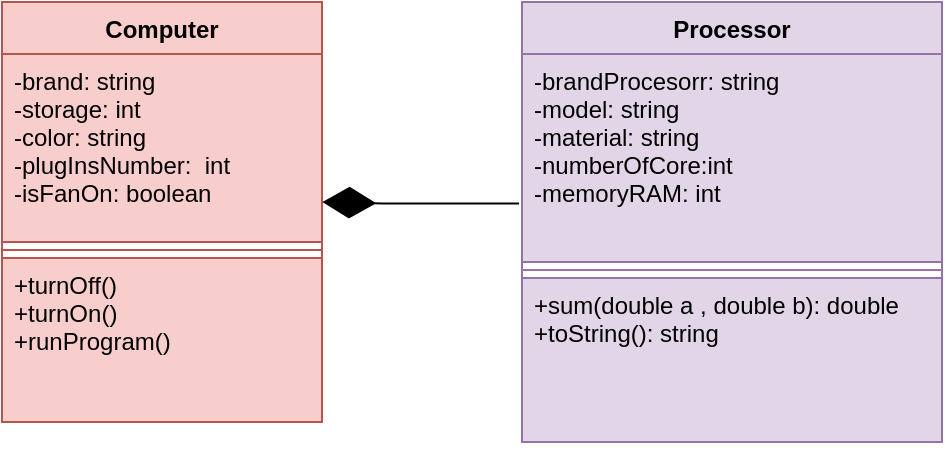 <mxfile version="20.6.0" type="device"><diagram id="kw3PbLjSrKdwScmh_4xx" name="Strona-1"><mxGraphModel dx="537" dy="606" grid="1" gridSize="10" guides="1" tooltips="1" connect="1" arrows="1" fold="1" page="1" pageScale="1" pageWidth="827" pageHeight="1169" math="0" shadow="0"><root><mxCell id="0"/><mxCell id="1" parent="0"/><mxCell id="l4D2XWOB9VdY2yb3_52G-1" value="Computer" style="swimlane;fontStyle=1;align=center;verticalAlign=top;childLayout=stackLayout;horizontal=1;startSize=26;horizontalStack=0;resizeParent=1;resizeParentMax=0;resizeLast=0;collapsible=1;marginBottom=0;fillColor=#f8cecc;strokeColor=#b85450;" vertex="1" parent="1"><mxGeometry x="110" y="150" width="160" height="210" as="geometry"/></mxCell><mxCell id="l4D2XWOB9VdY2yb3_52G-2" value="-brand: string&#10;-storage: int&#10;-color: string&#10;-plugInsNumber:  int&#10;-isFanOn: boolean" style="text;strokeColor=#b85450;fillColor=#f8cecc;align=left;verticalAlign=top;spacingLeft=4;spacingRight=4;overflow=hidden;rotatable=0;points=[[0,0.5],[1,0.5]];portConstraint=eastwest;" vertex="1" parent="l4D2XWOB9VdY2yb3_52G-1"><mxGeometry y="26" width="160" height="94" as="geometry"/></mxCell><mxCell id="l4D2XWOB9VdY2yb3_52G-3" value="" style="line;strokeWidth=1;fillColor=none;align=left;verticalAlign=middle;spacingTop=-1;spacingLeft=3;spacingRight=3;rotatable=0;labelPosition=right;points=[];portConstraint=eastwest;strokeColor=inherit;" vertex="1" parent="l4D2XWOB9VdY2yb3_52G-1"><mxGeometry y="120" width="160" height="8" as="geometry"/></mxCell><mxCell id="l4D2XWOB9VdY2yb3_52G-4" value="+turnOff()&#10;+turnOn()&#10;+runProgram()" style="text;strokeColor=#b85450;fillColor=#f8cecc;align=left;verticalAlign=top;spacingLeft=4;spacingRight=4;overflow=hidden;rotatable=0;points=[[0,0.5],[1,0.5]];portConstraint=eastwest;" vertex="1" parent="l4D2XWOB9VdY2yb3_52G-1"><mxGeometry y="128" width="160" height="82" as="geometry"/></mxCell><mxCell id="l4D2XWOB9VdY2yb3_52G-5" value="Processor" style="swimlane;fontStyle=1;align=center;verticalAlign=top;childLayout=stackLayout;horizontal=1;startSize=26;horizontalStack=0;resizeParent=1;resizeParentMax=0;resizeLast=0;collapsible=1;marginBottom=0;fillColor=#e1d5e7;strokeColor=#9673a6;" vertex="1" parent="1"><mxGeometry x="370" y="150" width="210" height="220" as="geometry"/></mxCell><mxCell id="l4D2XWOB9VdY2yb3_52G-6" value="-brandProcesorr: string&#10;-model: string&#10;-material: string&#10;-numberOfCore:int&#10;-memoryRAM: int&#10;" style="text;strokeColor=#9673a6;fillColor=#e1d5e7;align=left;verticalAlign=top;spacingLeft=4;spacingRight=4;overflow=hidden;rotatable=0;points=[[0,0.5],[1,0.5]];portConstraint=eastwest;" vertex="1" parent="l4D2XWOB9VdY2yb3_52G-5"><mxGeometry y="26" width="210" height="104" as="geometry"/></mxCell><mxCell id="l4D2XWOB9VdY2yb3_52G-7" value="" style="line;strokeWidth=1;fillColor=none;align=left;verticalAlign=middle;spacingTop=-1;spacingLeft=3;spacingRight=3;rotatable=0;labelPosition=right;points=[];portConstraint=eastwest;strokeColor=inherit;" vertex="1" parent="l4D2XWOB9VdY2yb3_52G-5"><mxGeometry y="130" width="210" height="8" as="geometry"/></mxCell><mxCell id="l4D2XWOB9VdY2yb3_52G-8" value="+sum(double a , double b): double&#10;+toString(): string" style="text;strokeColor=#9673a6;fillColor=#e1d5e7;align=left;verticalAlign=top;spacingLeft=4;spacingRight=4;overflow=hidden;rotatable=0;points=[[0,0.5],[1,0.5]];portConstraint=eastwest;" vertex="1" parent="l4D2XWOB9VdY2yb3_52G-5"><mxGeometry y="138" width="210" height="82" as="geometry"/></mxCell><mxCell id="l4D2XWOB9VdY2yb3_52G-9" value="" style="endArrow=diamondThin;endFill=1;endSize=24;html=1;rounded=0;exitX=-0.007;exitY=0.719;exitDx=0;exitDy=0;exitPerimeter=0;entryX=1.001;entryY=0.787;entryDx=0;entryDy=0;entryPerimeter=0;" edge="1" parent="1" source="l4D2XWOB9VdY2yb3_52G-6" target="l4D2XWOB9VdY2yb3_52G-2"><mxGeometry width="160" relative="1" as="geometry"><mxPoint x="370.0" y="284.7" as="sourcePoint"/><mxPoint x="270.21" y="235.3" as="targetPoint"/><Array as="points"><mxPoint x="300.21" y="250.7"/></Array></mxGeometry></mxCell></root></mxGraphModel></diagram></mxfile>